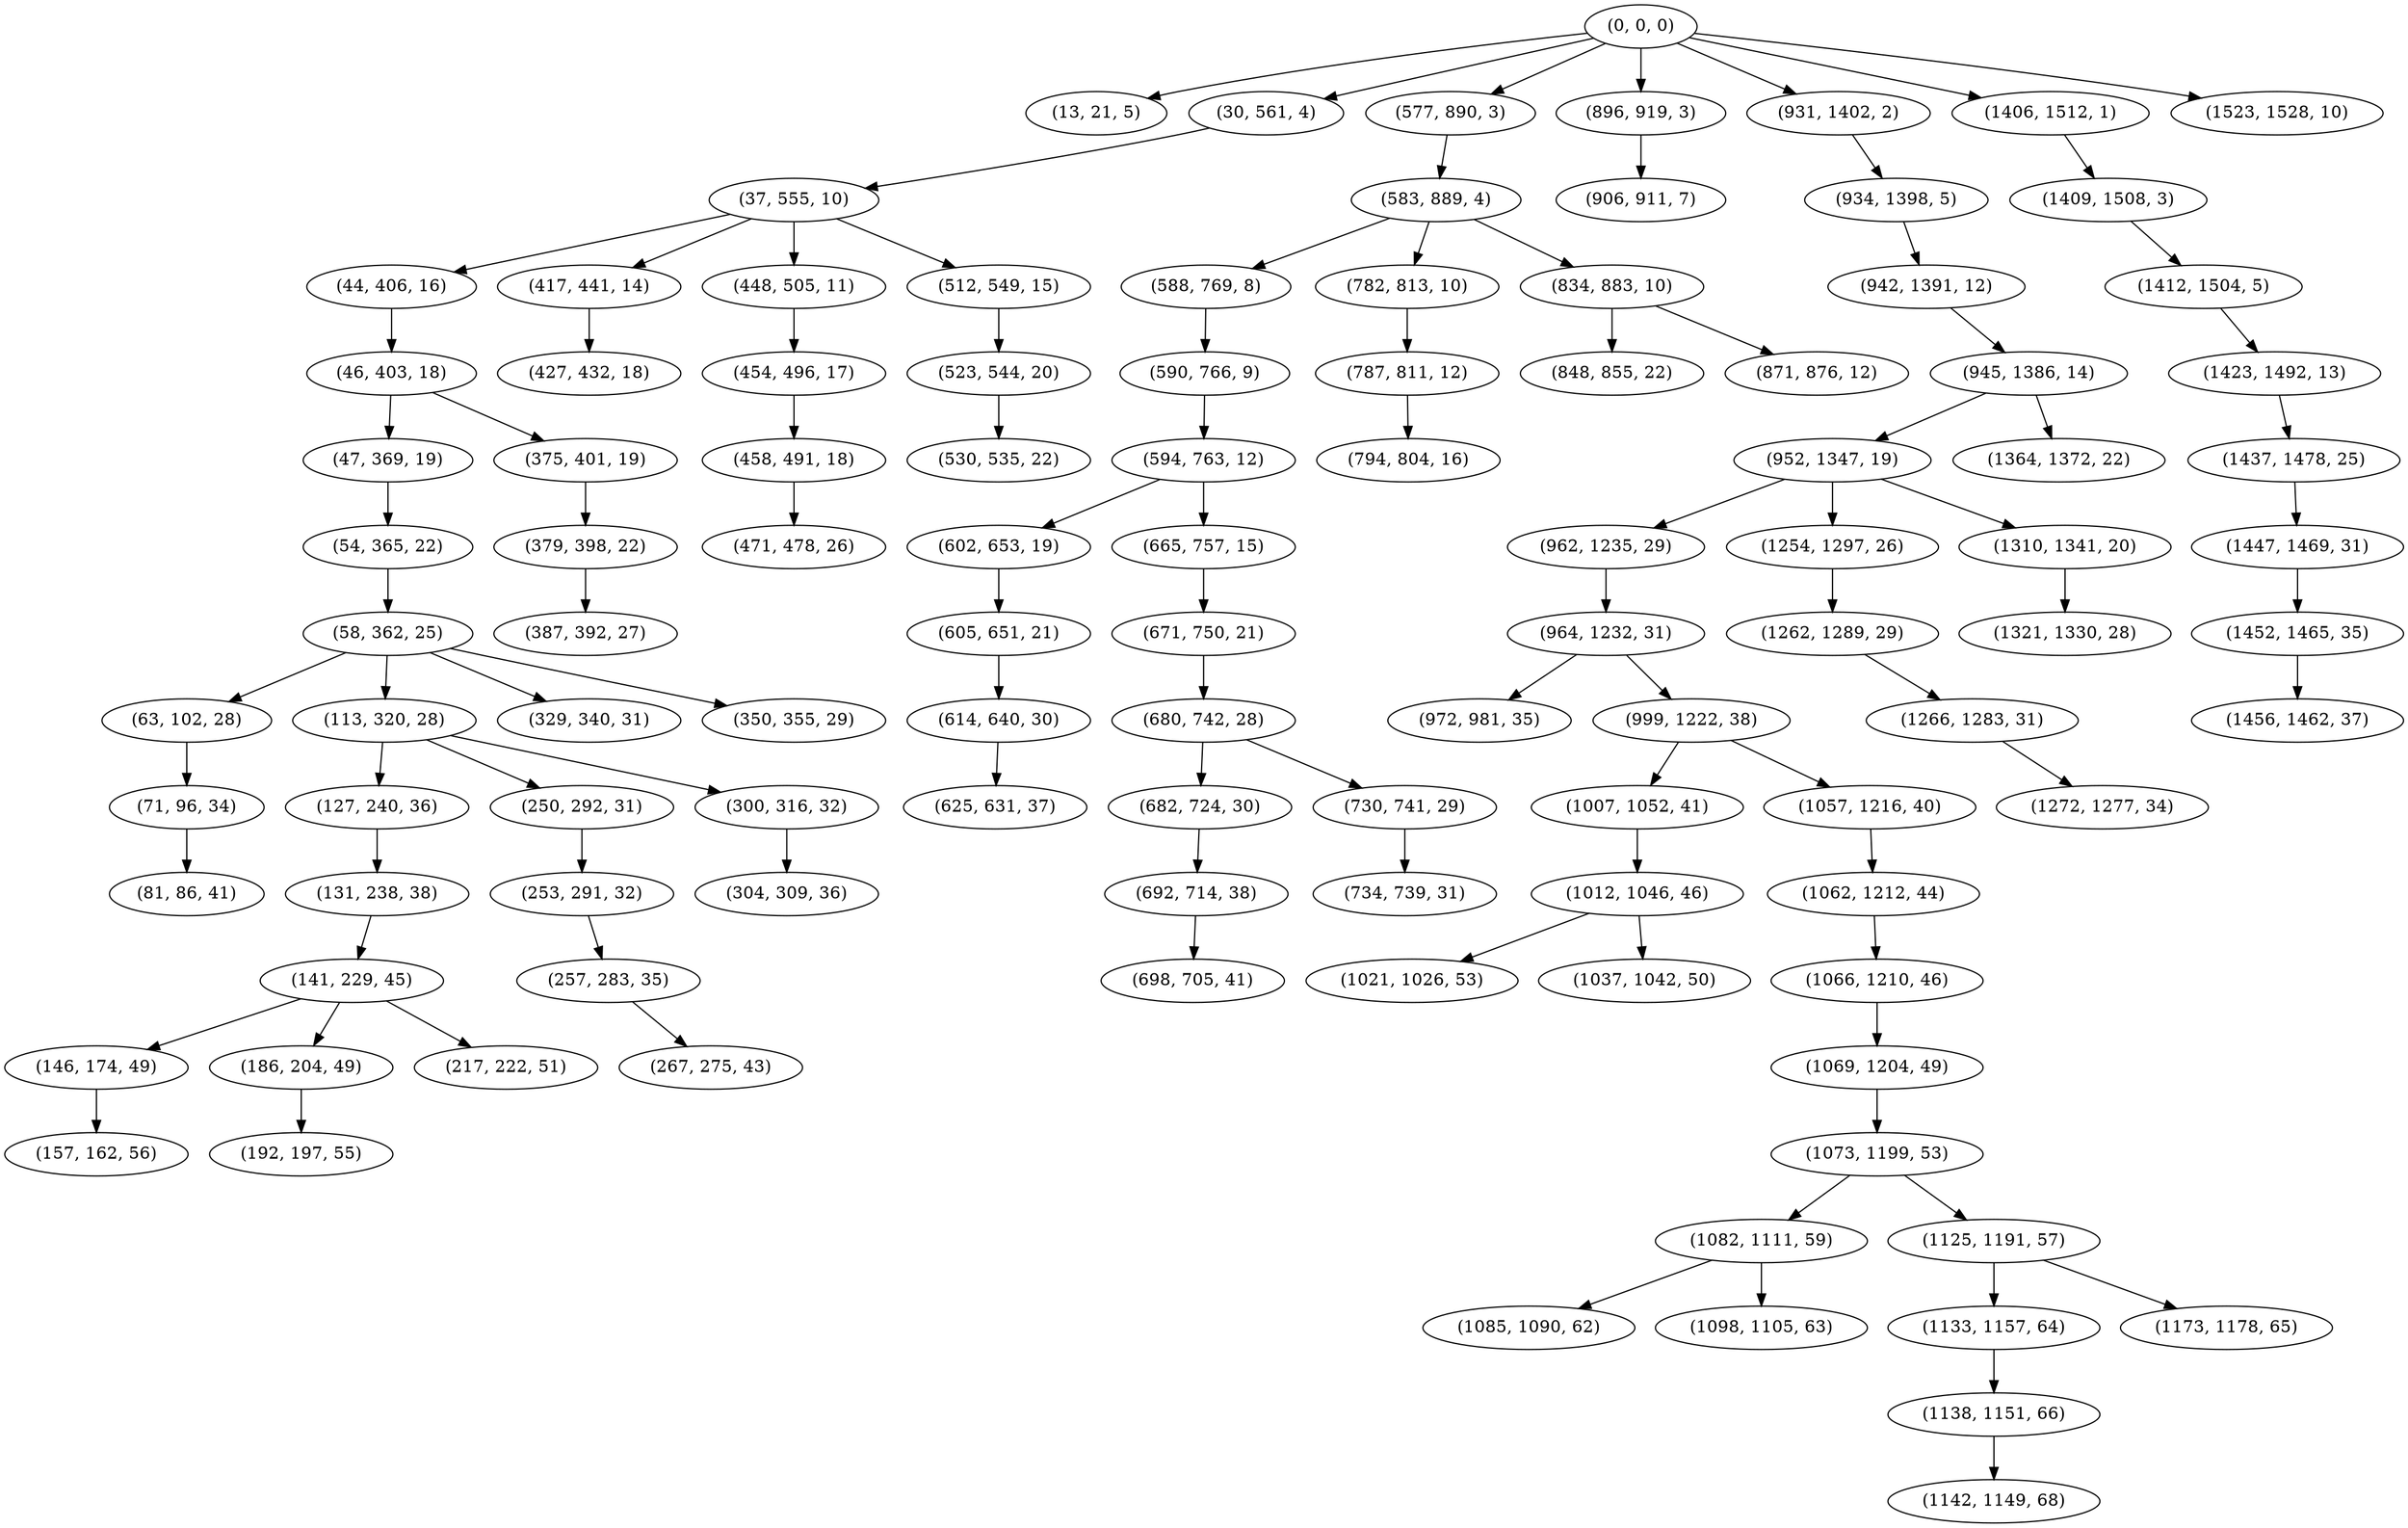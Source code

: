 digraph tree {
    "(0, 0, 0)";
    "(13, 21, 5)";
    "(30, 561, 4)";
    "(37, 555, 10)";
    "(44, 406, 16)";
    "(46, 403, 18)";
    "(47, 369, 19)";
    "(54, 365, 22)";
    "(58, 362, 25)";
    "(63, 102, 28)";
    "(71, 96, 34)";
    "(81, 86, 41)";
    "(113, 320, 28)";
    "(127, 240, 36)";
    "(131, 238, 38)";
    "(141, 229, 45)";
    "(146, 174, 49)";
    "(157, 162, 56)";
    "(186, 204, 49)";
    "(192, 197, 55)";
    "(217, 222, 51)";
    "(250, 292, 31)";
    "(253, 291, 32)";
    "(257, 283, 35)";
    "(267, 275, 43)";
    "(300, 316, 32)";
    "(304, 309, 36)";
    "(329, 340, 31)";
    "(350, 355, 29)";
    "(375, 401, 19)";
    "(379, 398, 22)";
    "(387, 392, 27)";
    "(417, 441, 14)";
    "(427, 432, 18)";
    "(448, 505, 11)";
    "(454, 496, 17)";
    "(458, 491, 18)";
    "(471, 478, 26)";
    "(512, 549, 15)";
    "(523, 544, 20)";
    "(530, 535, 22)";
    "(577, 890, 3)";
    "(583, 889, 4)";
    "(588, 769, 8)";
    "(590, 766, 9)";
    "(594, 763, 12)";
    "(602, 653, 19)";
    "(605, 651, 21)";
    "(614, 640, 30)";
    "(625, 631, 37)";
    "(665, 757, 15)";
    "(671, 750, 21)";
    "(680, 742, 28)";
    "(682, 724, 30)";
    "(692, 714, 38)";
    "(698, 705, 41)";
    "(730, 741, 29)";
    "(734, 739, 31)";
    "(782, 813, 10)";
    "(787, 811, 12)";
    "(794, 804, 16)";
    "(834, 883, 10)";
    "(848, 855, 22)";
    "(871, 876, 12)";
    "(896, 919, 3)";
    "(906, 911, 7)";
    "(931, 1402, 2)";
    "(934, 1398, 5)";
    "(942, 1391, 12)";
    "(945, 1386, 14)";
    "(952, 1347, 19)";
    "(962, 1235, 29)";
    "(964, 1232, 31)";
    "(972, 981, 35)";
    "(999, 1222, 38)";
    "(1007, 1052, 41)";
    "(1012, 1046, 46)";
    "(1021, 1026, 53)";
    "(1037, 1042, 50)";
    "(1057, 1216, 40)";
    "(1062, 1212, 44)";
    "(1066, 1210, 46)";
    "(1069, 1204, 49)";
    "(1073, 1199, 53)";
    "(1082, 1111, 59)";
    "(1085, 1090, 62)";
    "(1098, 1105, 63)";
    "(1125, 1191, 57)";
    "(1133, 1157, 64)";
    "(1138, 1151, 66)";
    "(1142, 1149, 68)";
    "(1173, 1178, 65)";
    "(1254, 1297, 26)";
    "(1262, 1289, 29)";
    "(1266, 1283, 31)";
    "(1272, 1277, 34)";
    "(1310, 1341, 20)";
    "(1321, 1330, 28)";
    "(1364, 1372, 22)";
    "(1406, 1512, 1)";
    "(1409, 1508, 3)";
    "(1412, 1504, 5)";
    "(1423, 1492, 13)";
    "(1437, 1478, 25)";
    "(1447, 1469, 31)";
    "(1452, 1465, 35)";
    "(1456, 1462, 37)";
    "(1523, 1528, 10)";
    "(0, 0, 0)" -> "(13, 21, 5)";
    "(0, 0, 0)" -> "(30, 561, 4)";
    "(0, 0, 0)" -> "(577, 890, 3)";
    "(0, 0, 0)" -> "(896, 919, 3)";
    "(0, 0, 0)" -> "(931, 1402, 2)";
    "(0, 0, 0)" -> "(1406, 1512, 1)";
    "(0, 0, 0)" -> "(1523, 1528, 10)";
    "(30, 561, 4)" -> "(37, 555, 10)";
    "(37, 555, 10)" -> "(44, 406, 16)";
    "(37, 555, 10)" -> "(417, 441, 14)";
    "(37, 555, 10)" -> "(448, 505, 11)";
    "(37, 555, 10)" -> "(512, 549, 15)";
    "(44, 406, 16)" -> "(46, 403, 18)";
    "(46, 403, 18)" -> "(47, 369, 19)";
    "(46, 403, 18)" -> "(375, 401, 19)";
    "(47, 369, 19)" -> "(54, 365, 22)";
    "(54, 365, 22)" -> "(58, 362, 25)";
    "(58, 362, 25)" -> "(63, 102, 28)";
    "(58, 362, 25)" -> "(113, 320, 28)";
    "(58, 362, 25)" -> "(329, 340, 31)";
    "(58, 362, 25)" -> "(350, 355, 29)";
    "(63, 102, 28)" -> "(71, 96, 34)";
    "(71, 96, 34)" -> "(81, 86, 41)";
    "(113, 320, 28)" -> "(127, 240, 36)";
    "(113, 320, 28)" -> "(250, 292, 31)";
    "(113, 320, 28)" -> "(300, 316, 32)";
    "(127, 240, 36)" -> "(131, 238, 38)";
    "(131, 238, 38)" -> "(141, 229, 45)";
    "(141, 229, 45)" -> "(146, 174, 49)";
    "(141, 229, 45)" -> "(186, 204, 49)";
    "(141, 229, 45)" -> "(217, 222, 51)";
    "(146, 174, 49)" -> "(157, 162, 56)";
    "(186, 204, 49)" -> "(192, 197, 55)";
    "(250, 292, 31)" -> "(253, 291, 32)";
    "(253, 291, 32)" -> "(257, 283, 35)";
    "(257, 283, 35)" -> "(267, 275, 43)";
    "(300, 316, 32)" -> "(304, 309, 36)";
    "(375, 401, 19)" -> "(379, 398, 22)";
    "(379, 398, 22)" -> "(387, 392, 27)";
    "(417, 441, 14)" -> "(427, 432, 18)";
    "(448, 505, 11)" -> "(454, 496, 17)";
    "(454, 496, 17)" -> "(458, 491, 18)";
    "(458, 491, 18)" -> "(471, 478, 26)";
    "(512, 549, 15)" -> "(523, 544, 20)";
    "(523, 544, 20)" -> "(530, 535, 22)";
    "(577, 890, 3)" -> "(583, 889, 4)";
    "(583, 889, 4)" -> "(588, 769, 8)";
    "(583, 889, 4)" -> "(782, 813, 10)";
    "(583, 889, 4)" -> "(834, 883, 10)";
    "(588, 769, 8)" -> "(590, 766, 9)";
    "(590, 766, 9)" -> "(594, 763, 12)";
    "(594, 763, 12)" -> "(602, 653, 19)";
    "(594, 763, 12)" -> "(665, 757, 15)";
    "(602, 653, 19)" -> "(605, 651, 21)";
    "(605, 651, 21)" -> "(614, 640, 30)";
    "(614, 640, 30)" -> "(625, 631, 37)";
    "(665, 757, 15)" -> "(671, 750, 21)";
    "(671, 750, 21)" -> "(680, 742, 28)";
    "(680, 742, 28)" -> "(682, 724, 30)";
    "(680, 742, 28)" -> "(730, 741, 29)";
    "(682, 724, 30)" -> "(692, 714, 38)";
    "(692, 714, 38)" -> "(698, 705, 41)";
    "(730, 741, 29)" -> "(734, 739, 31)";
    "(782, 813, 10)" -> "(787, 811, 12)";
    "(787, 811, 12)" -> "(794, 804, 16)";
    "(834, 883, 10)" -> "(848, 855, 22)";
    "(834, 883, 10)" -> "(871, 876, 12)";
    "(896, 919, 3)" -> "(906, 911, 7)";
    "(931, 1402, 2)" -> "(934, 1398, 5)";
    "(934, 1398, 5)" -> "(942, 1391, 12)";
    "(942, 1391, 12)" -> "(945, 1386, 14)";
    "(945, 1386, 14)" -> "(952, 1347, 19)";
    "(945, 1386, 14)" -> "(1364, 1372, 22)";
    "(952, 1347, 19)" -> "(962, 1235, 29)";
    "(952, 1347, 19)" -> "(1254, 1297, 26)";
    "(952, 1347, 19)" -> "(1310, 1341, 20)";
    "(962, 1235, 29)" -> "(964, 1232, 31)";
    "(964, 1232, 31)" -> "(972, 981, 35)";
    "(964, 1232, 31)" -> "(999, 1222, 38)";
    "(999, 1222, 38)" -> "(1007, 1052, 41)";
    "(999, 1222, 38)" -> "(1057, 1216, 40)";
    "(1007, 1052, 41)" -> "(1012, 1046, 46)";
    "(1012, 1046, 46)" -> "(1021, 1026, 53)";
    "(1012, 1046, 46)" -> "(1037, 1042, 50)";
    "(1057, 1216, 40)" -> "(1062, 1212, 44)";
    "(1062, 1212, 44)" -> "(1066, 1210, 46)";
    "(1066, 1210, 46)" -> "(1069, 1204, 49)";
    "(1069, 1204, 49)" -> "(1073, 1199, 53)";
    "(1073, 1199, 53)" -> "(1082, 1111, 59)";
    "(1073, 1199, 53)" -> "(1125, 1191, 57)";
    "(1082, 1111, 59)" -> "(1085, 1090, 62)";
    "(1082, 1111, 59)" -> "(1098, 1105, 63)";
    "(1125, 1191, 57)" -> "(1133, 1157, 64)";
    "(1125, 1191, 57)" -> "(1173, 1178, 65)";
    "(1133, 1157, 64)" -> "(1138, 1151, 66)";
    "(1138, 1151, 66)" -> "(1142, 1149, 68)";
    "(1254, 1297, 26)" -> "(1262, 1289, 29)";
    "(1262, 1289, 29)" -> "(1266, 1283, 31)";
    "(1266, 1283, 31)" -> "(1272, 1277, 34)";
    "(1310, 1341, 20)" -> "(1321, 1330, 28)";
    "(1406, 1512, 1)" -> "(1409, 1508, 3)";
    "(1409, 1508, 3)" -> "(1412, 1504, 5)";
    "(1412, 1504, 5)" -> "(1423, 1492, 13)";
    "(1423, 1492, 13)" -> "(1437, 1478, 25)";
    "(1437, 1478, 25)" -> "(1447, 1469, 31)";
    "(1447, 1469, 31)" -> "(1452, 1465, 35)";
    "(1452, 1465, 35)" -> "(1456, 1462, 37)";
}
